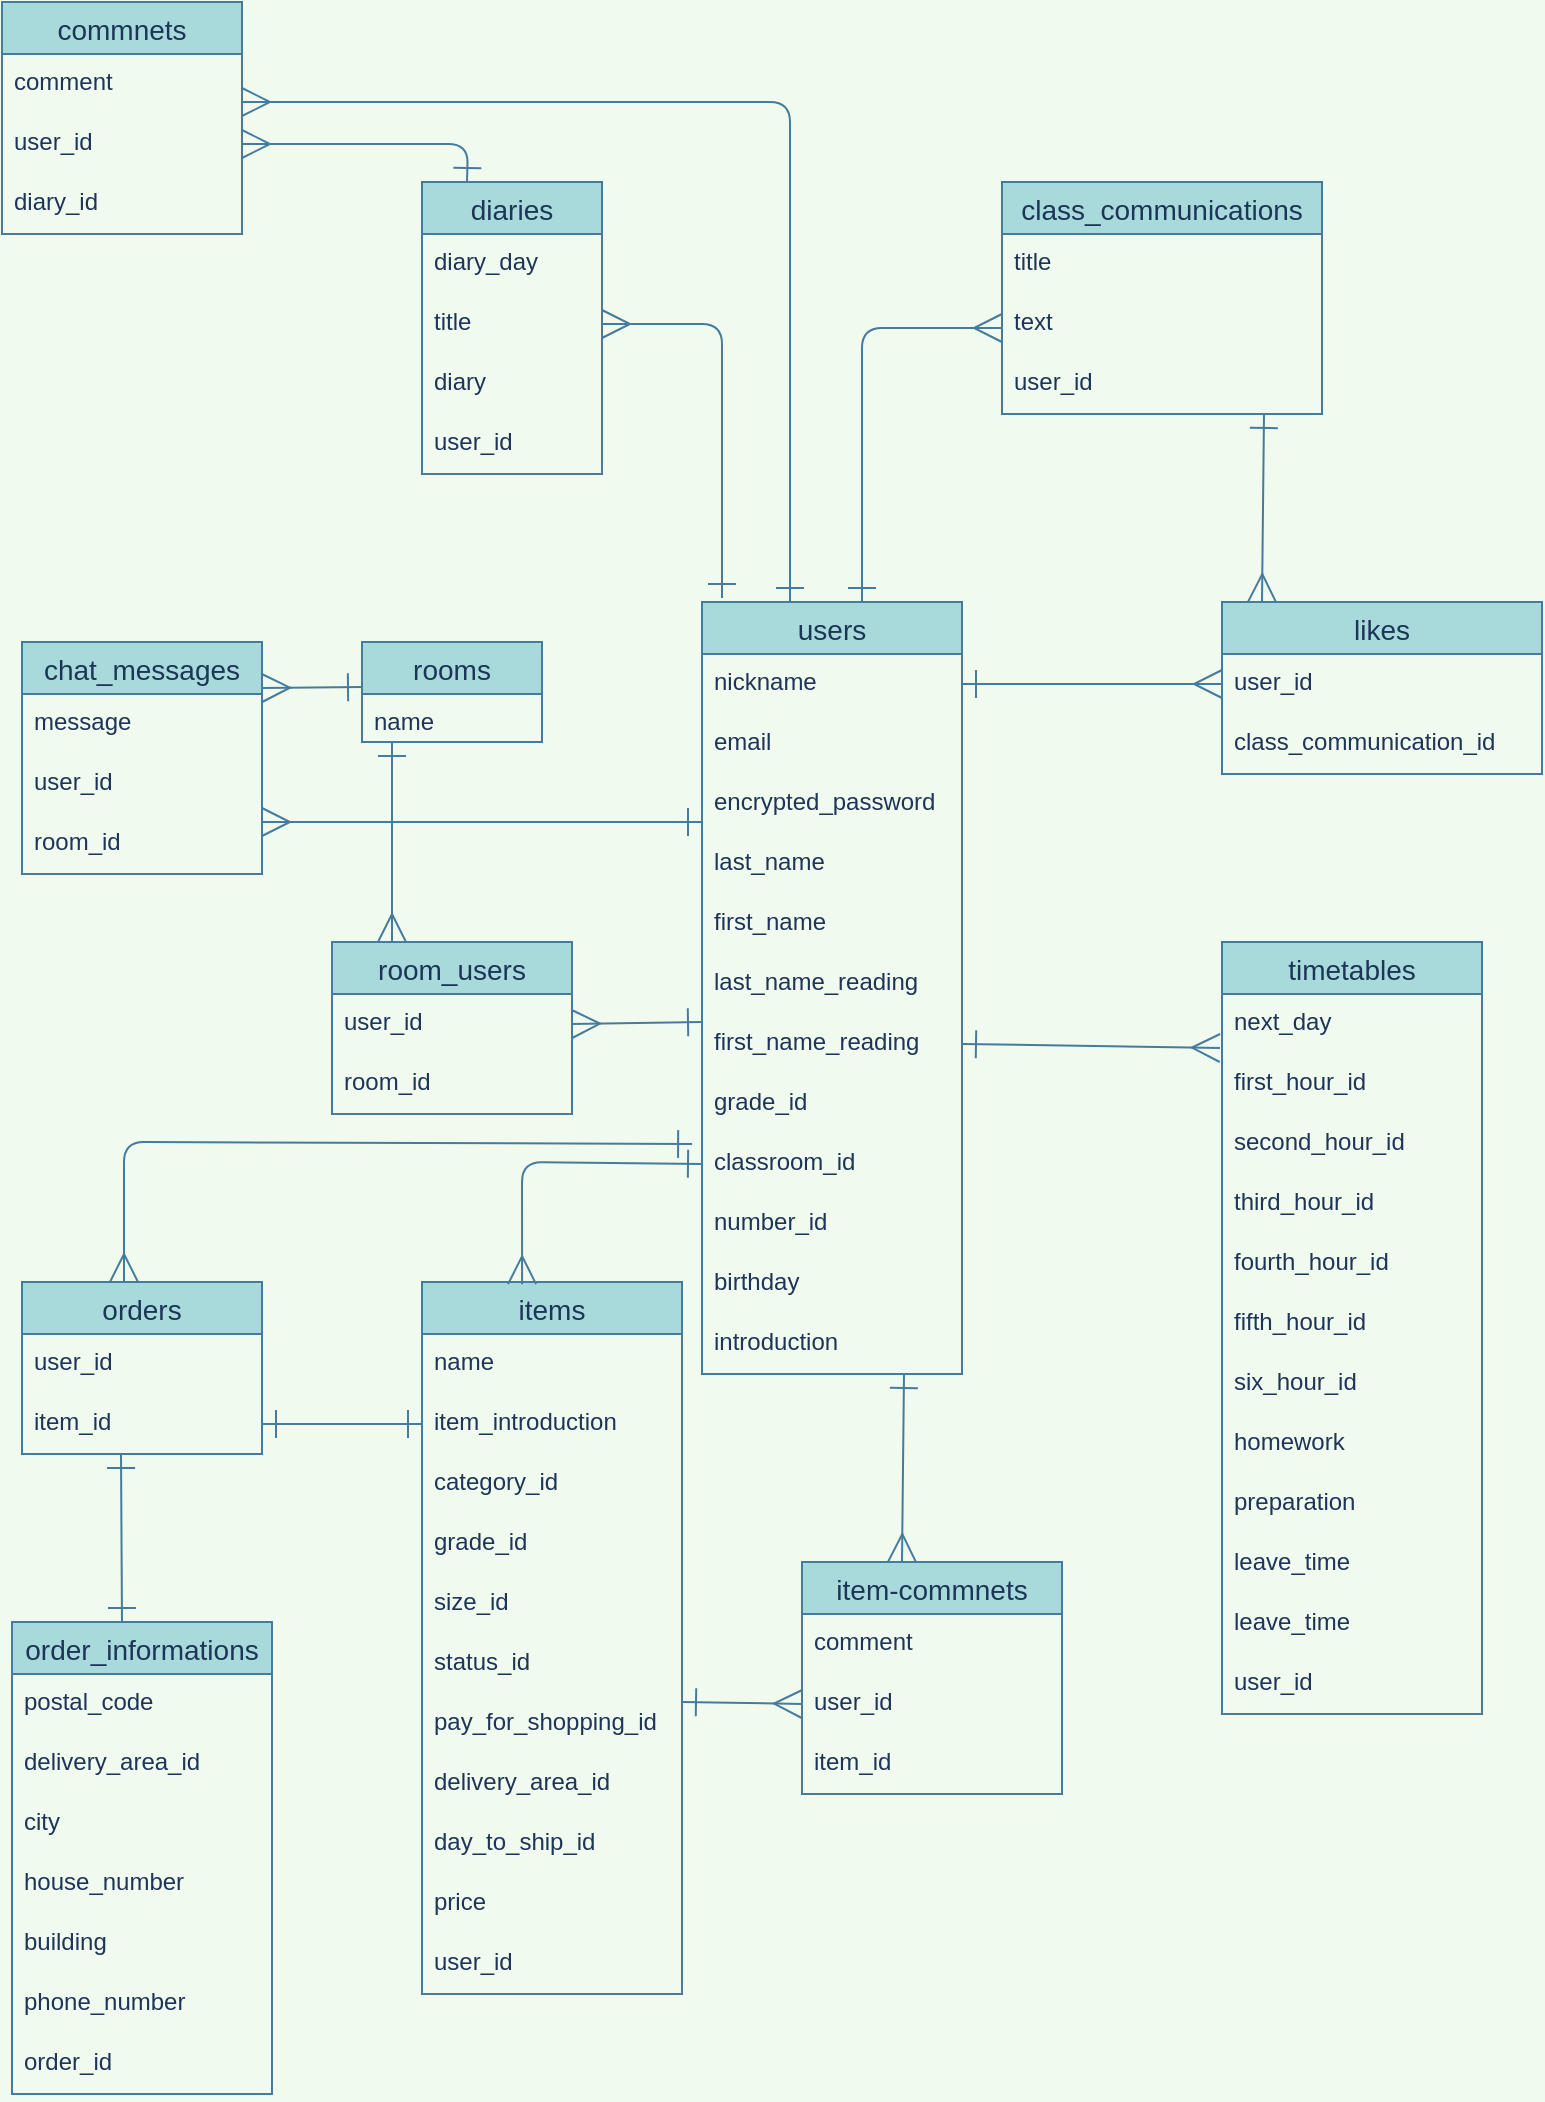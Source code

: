 <mxfile>
    <diagram id="zMT0wAwneieFTZ5EEB_D" name="ページ1">
        <mxGraphModel dx="594" dy="1507" grid="1" gridSize="10" guides="1" tooltips="1" connect="1" arrows="1" fold="1" page="1" pageScale="1" pageWidth="827" pageHeight="1169" background="#F1FAEE" math="0" shadow="0">
            <root>
                <mxCell id="0"/>
                <mxCell id="1" parent="0"/>
                <mxCell id="15" value="users" style="swimlane;fontStyle=0;childLayout=stackLayout;horizontal=1;startSize=26;horizontalStack=0;resizeParent=1;resizeParentMax=0;resizeLast=0;collapsible=1;marginBottom=0;align=center;fontSize=14;fillColor=#A8DADC;strokeColor=#457B9D;fontColor=#1D3557;" parent="1" vertex="1">
                    <mxGeometry x="370" y="290" width="130" height="386" as="geometry"/>
                </mxCell>
                <mxCell id="16" value="nickname" style="text;strokeColor=none;fillColor=none;spacingLeft=4;spacingRight=4;overflow=hidden;rotatable=0;points=[[0,0.5],[1,0.5]];portConstraint=eastwest;fontSize=12;fontColor=#1D3557;" parent="15" vertex="1">
                    <mxGeometry y="26" width="130" height="30" as="geometry"/>
                </mxCell>
                <mxCell id="25" value="email" style="text;strokeColor=none;fillColor=none;spacingLeft=4;spacingRight=4;overflow=hidden;rotatable=0;points=[[0,0.5],[1,0.5]];portConstraint=eastwest;fontSize=12;fontColor=#1D3557;" parent="15" vertex="1">
                    <mxGeometry y="56" width="130" height="30" as="geometry"/>
                </mxCell>
                <mxCell id="26" value="encrypted_password" style="text;strokeColor=none;fillColor=none;spacingLeft=4;spacingRight=4;overflow=hidden;rotatable=0;points=[[0,0.5],[1,0.5]];portConstraint=eastwest;fontSize=12;fontColor=#1D3557;" parent="15" vertex="1">
                    <mxGeometry y="86" width="130" height="30" as="geometry"/>
                </mxCell>
                <mxCell id="28" value="last_name" style="text;strokeColor=none;fillColor=none;spacingLeft=4;spacingRight=4;overflow=hidden;rotatable=0;points=[[0,0.5],[1,0.5]];portConstraint=eastwest;fontSize=12;fontColor=#1D3557;" parent="15" vertex="1">
                    <mxGeometry y="116" width="130" height="30" as="geometry"/>
                </mxCell>
                <mxCell id="29" value="first_name " style="text;strokeColor=none;fillColor=none;spacingLeft=4;spacingRight=4;overflow=hidden;rotatable=0;points=[[0,0.5],[1,0.5]];portConstraint=eastwest;fontSize=12;fontColor=#1D3557;" parent="15" vertex="1">
                    <mxGeometry y="146" width="130" height="30" as="geometry"/>
                </mxCell>
                <mxCell id="30" value="last_name_reading" style="text;strokeColor=none;fillColor=none;spacingLeft=4;spacingRight=4;overflow=hidden;rotatable=0;points=[[0,0.5],[1,0.5]];portConstraint=eastwest;fontSize=12;fontColor=#1D3557;" parent="15" vertex="1">
                    <mxGeometry y="176" width="130" height="30" as="geometry"/>
                </mxCell>
                <mxCell id="31" value="first_name_reading" style="text;strokeColor=none;fillColor=none;spacingLeft=4;spacingRight=4;overflow=hidden;rotatable=0;points=[[0,0.5],[1,0.5]];portConstraint=eastwest;fontSize=12;fontColor=#1D3557;" parent="15" vertex="1">
                    <mxGeometry y="206" width="130" height="30" as="geometry"/>
                </mxCell>
                <mxCell id="136" value="grade_id" style="text;strokeColor=none;fillColor=none;spacingLeft=4;spacingRight=4;overflow=hidden;rotatable=0;points=[[0,0.5],[1,0.5]];portConstraint=eastwest;fontSize=12;fontColor=#1D3557;" parent="15" vertex="1">
                    <mxGeometry y="236" width="130" height="30" as="geometry"/>
                </mxCell>
                <mxCell id="135" value="classroom_id" style="text;strokeColor=none;fillColor=none;spacingLeft=4;spacingRight=4;overflow=hidden;rotatable=0;points=[[0,0.5],[1,0.5]];portConstraint=eastwest;fontSize=12;fontColor=#1D3557;" parent="15" vertex="1">
                    <mxGeometry y="266" width="130" height="30" as="geometry"/>
                </mxCell>
                <mxCell id="137" value="number_id" style="text;strokeColor=none;fillColor=none;spacingLeft=4;spacingRight=4;overflow=hidden;rotatable=0;points=[[0,0.5],[1,0.5]];portConstraint=eastwest;fontSize=12;fontColor=#1D3557;" parent="15" vertex="1">
                    <mxGeometry y="296" width="130" height="30" as="geometry"/>
                </mxCell>
                <mxCell id="33" value="birthday" style="text;strokeColor=none;fillColor=none;spacingLeft=4;spacingRight=4;overflow=hidden;rotatable=0;points=[[0,0.5],[1,0.5]];portConstraint=eastwest;fontSize=12;fontColor=#1D3557;" parent="15" vertex="1">
                    <mxGeometry y="326" width="130" height="30" as="geometry"/>
                </mxCell>
                <mxCell id="34" value="introduction" style="text;strokeColor=none;fillColor=none;spacingLeft=4;spacingRight=4;overflow=hidden;rotatable=0;points=[[0,0.5],[1,0.5]];portConstraint=eastwest;fontSize=12;fontColor=#1D3557;" parent="15" vertex="1">
                    <mxGeometry y="356" width="130" height="30" as="geometry"/>
                </mxCell>
                <mxCell id="35" value="diaries" style="swimlane;fontStyle=0;childLayout=stackLayout;horizontal=1;startSize=26;horizontalStack=0;resizeParent=1;resizeParentMax=0;resizeLast=0;collapsible=1;marginBottom=0;align=center;fontSize=14;fillColor=#A8DADC;strokeColor=#457B9D;fontColor=#1D3557;" parent="1" vertex="1">
                    <mxGeometry x="230" y="80" width="90" height="146" as="geometry"/>
                </mxCell>
                <mxCell id="138" value="diary_day" style="text;strokeColor=none;fillColor=none;spacingLeft=4;spacingRight=4;overflow=hidden;rotatable=0;points=[[0,0.5],[1,0.5]];portConstraint=eastwest;fontSize=12;fontColor=#1D3557;" parent="35" vertex="1">
                    <mxGeometry y="26" width="90" height="30" as="geometry"/>
                </mxCell>
                <mxCell id="36" value="title&#10;" style="text;strokeColor=none;fillColor=none;spacingLeft=4;spacingRight=4;overflow=hidden;rotatable=0;points=[[0,0.5],[1,0.5]];portConstraint=eastwest;fontSize=12;fontColor=#1D3557;" parent="35" vertex="1">
                    <mxGeometry y="56" width="90" height="30" as="geometry"/>
                </mxCell>
                <mxCell id="37" value="diary" style="text;strokeColor=none;fillColor=none;spacingLeft=4;spacingRight=4;overflow=hidden;rotatable=0;points=[[0,0.5],[1,0.5]];portConstraint=eastwest;fontSize=12;fontColor=#1D3557;" parent="35" vertex="1">
                    <mxGeometry y="86" width="90" height="30" as="geometry"/>
                </mxCell>
                <mxCell id="38" value="user_id" style="text;strokeColor=none;fillColor=none;spacingLeft=4;spacingRight=4;overflow=hidden;rotatable=0;points=[[0,0.5],[1,0.5]];portConstraint=eastwest;fontSize=12;fontColor=#1D3557;" parent="35" vertex="1">
                    <mxGeometry y="116" width="90" height="30" as="geometry"/>
                </mxCell>
                <mxCell id="39" value="commnets" style="swimlane;fontStyle=0;childLayout=stackLayout;horizontal=1;startSize=26;horizontalStack=0;resizeParent=1;resizeParentMax=0;resizeLast=0;collapsible=1;marginBottom=0;align=center;fontSize=14;fillColor=#A8DADC;strokeColor=#457B9D;fontColor=#1D3557;" parent="1" vertex="1">
                    <mxGeometry x="20" y="-10" width="120" height="116" as="geometry"/>
                </mxCell>
                <mxCell id="40" value="comment&#10;" style="text;strokeColor=none;fillColor=none;spacingLeft=4;spacingRight=4;overflow=hidden;rotatable=0;points=[[0,0.5],[1,0.5]];portConstraint=eastwest;fontSize=12;fontColor=#1D3557;" parent="39" vertex="1">
                    <mxGeometry y="26" width="120" height="30" as="geometry"/>
                </mxCell>
                <mxCell id="41" value="user_id" style="text;strokeColor=none;fillColor=none;spacingLeft=4;spacingRight=4;overflow=hidden;rotatable=0;points=[[0,0.5],[1,0.5]];portConstraint=eastwest;fontSize=12;fontColor=#1D3557;" parent="39" vertex="1">
                    <mxGeometry y="56" width="120" height="30" as="geometry"/>
                </mxCell>
                <mxCell id="42" value="diary_id" style="text;strokeColor=none;fillColor=none;spacingLeft=4;spacingRight=4;overflow=hidden;rotatable=0;points=[[0,0.5],[1,0.5]];portConstraint=eastwest;fontSize=12;fontColor=#1D3557;" parent="39" vertex="1">
                    <mxGeometry y="86" width="120" height="30" as="geometry"/>
                </mxCell>
                <mxCell id="43" value="rooms" style="swimlane;fontStyle=0;childLayout=stackLayout;horizontal=1;startSize=26;horizontalStack=0;resizeParent=1;resizeParentMax=0;resizeLast=0;collapsible=1;marginBottom=0;align=center;fontSize=14;fillColor=#A8DADC;strokeColor=#457B9D;fontColor=#1D3557;" parent="1" vertex="1">
                    <mxGeometry x="200" y="310" width="90" height="50" as="geometry"/>
                </mxCell>
                <mxCell id="44" value="name" style="text;strokeColor=none;fillColor=none;spacingLeft=4;spacingRight=4;overflow=hidden;rotatable=0;points=[[0,0.5],[1,0.5]];portConstraint=eastwest;fontSize=12;fontColor=#1D3557;" parent="43" vertex="1">
                    <mxGeometry y="26" width="90" height="24" as="geometry"/>
                </mxCell>
                <mxCell id="49" value="chat_messages" style="swimlane;fontStyle=0;childLayout=stackLayout;horizontal=1;startSize=26;horizontalStack=0;resizeParent=1;resizeParentMax=0;resizeLast=0;collapsible=1;marginBottom=0;align=center;fontSize=14;fillColor=#A8DADC;strokeColor=#457B9D;fontColor=#1D3557;" parent="1" vertex="1">
                    <mxGeometry x="30" y="310" width="120" height="116" as="geometry"/>
                </mxCell>
                <mxCell id="50" value="message" style="text;strokeColor=none;fillColor=none;spacingLeft=4;spacingRight=4;overflow=hidden;rotatable=0;points=[[0,0.5],[1,0.5]];portConstraint=eastwest;fontSize=12;fontColor=#1D3557;" parent="49" vertex="1">
                    <mxGeometry y="26" width="120" height="30" as="geometry"/>
                </mxCell>
                <mxCell id="51" value="user_id" style="text;strokeColor=none;fillColor=none;spacingLeft=4;spacingRight=4;overflow=hidden;rotatable=0;points=[[0,0.5],[1,0.5]];portConstraint=eastwest;fontSize=12;fontColor=#1D3557;" parent="49" vertex="1">
                    <mxGeometry y="56" width="120" height="30" as="geometry"/>
                </mxCell>
                <mxCell id="52" value="room_id" style="text;strokeColor=none;fillColor=none;spacingLeft=4;spacingRight=4;overflow=hidden;rotatable=0;points=[[0,0.5],[1,0.5]];portConstraint=eastwest;fontSize=12;fontColor=#1D3557;" parent="49" vertex="1">
                    <mxGeometry y="86" width="120" height="30" as="geometry"/>
                </mxCell>
                <mxCell id="53" value="room_users" style="swimlane;fontStyle=0;childLayout=stackLayout;horizontal=1;startSize=26;horizontalStack=0;resizeParent=1;resizeParentMax=0;resizeLast=0;collapsible=1;marginBottom=0;align=center;fontSize=14;fillColor=#A8DADC;strokeColor=#457B9D;fontColor=#1D3557;" parent="1" vertex="1">
                    <mxGeometry x="185" y="460" width="120" height="86" as="geometry"/>
                </mxCell>
                <mxCell id="55" value="user_id" style="text;strokeColor=none;fillColor=none;spacingLeft=4;spacingRight=4;overflow=hidden;rotatable=0;points=[[0,0.5],[1,0.5]];portConstraint=eastwest;fontSize=12;fontColor=#1D3557;" parent="53" vertex="1">
                    <mxGeometry y="26" width="120" height="30" as="geometry"/>
                </mxCell>
                <mxCell id="56" value="room_id" style="text;strokeColor=none;fillColor=none;spacingLeft=4;spacingRight=4;overflow=hidden;rotatable=0;points=[[0,0.5],[1,0.5]];portConstraint=eastwest;fontSize=12;fontColor=#1D3557;" parent="53" vertex="1">
                    <mxGeometry y="56" width="120" height="30" as="geometry"/>
                </mxCell>
                <mxCell id="57" value="items" style="swimlane;fontStyle=0;childLayout=stackLayout;horizontal=1;startSize=26;horizontalStack=0;resizeParent=1;resizeParentMax=0;resizeLast=0;collapsible=1;marginBottom=0;align=center;fontSize=14;fillColor=#A8DADC;strokeColor=#457B9D;fontColor=#1D3557;" parent="1" vertex="1">
                    <mxGeometry x="230" y="630" width="130" height="356" as="geometry"/>
                </mxCell>
                <mxCell id="58" value="name " style="text;strokeColor=none;fillColor=none;spacingLeft=4;spacingRight=4;overflow=hidden;rotatable=0;points=[[0,0.5],[1,0.5]];portConstraint=eastwest;fontSize=12;fontColor=#1D3557;" parent="57" vertex="1">
                    <mxGeometry y="26" width="130" height="30" as="geometry"/>
                </mxCell>
                <mxCell id="59" value="item_introduction " style="text;strokeColor=none;fillColor=none;spacingLeft=4;spacingRight=4;overflow=hidden;rotatable=0;points=[[0,0.5],[1,0.5]];portConstraint=eastwest;fontSize=12;fontColor=#1D3557;" parent="57" vertex="1">
                    <mxGeometry y="56" width="130" height="30" as="geometry"/>
                </mxCell>
                <mxCell id="60" value="category_id &#10;" style="text;strokeColor=none;fillColor=none;spacingLeft=4;spacingRight=4;overflow=hidden;rotatable=0;points=[[0,0.5],[1,0.5]];portConstraint=eastwest;fontSize=12;fontColor=#1D3557;" parent="57" vertex="1">
                    <mxGeometry y="86" width="130" height="30" as="geometry"/>
                </mxCell>
                <mxCell id="61" value="grade_id" style="text;strokeColor=none;fillColor=none;spacingLeft=4;spacingRight=4;overflow=hidden;rotatable=0;points=[[0,0.5],[1,0.5]];portConstraint=eastwest;fontSize=12;fontColor=#1D3557;" parent="57" vertex="1">
                    <mxGeometry y="116" width="130" height="30" as="geometry"/>
                </mxCell>
                <mxCell id="62" value="size_id" style="text;strokeColor=none;fillColor=none;spacingLeft=4;spacingRight=4;overflow=hidden;rotatable=0;points=[[0,0.5],[1,0.5]];portConstraint=eastwest;fontSize=12;fontColor=#1D3557;" parent="57" vertex="1">
                    <mxGeometry y="146" width="130" height="30" as="geometry"/>
                </mxCell>
                <mxCell id="63" value="status_id" style="text;strokeColor=none;fillColor=none;spacingLeft=4;spacingRight=4;overflow=hidden;rotatable=0;points=[[0,0.5],[1,0.5]];portConstraint=eastwest;fontSize=12;fontColor=#1D3557;" parent="57" vertex="1">
                    <mxGeometry y="176" width="130" height="30" as="geometry"/>
                </mxCell>
                <mxCell id="64" value="pay_for_shopping_id" style="text;strokeColor=none;fillColor=none;spacingLeft=4;spacingRight=4;overflow=hidden;rotatable=0;points=[[0,0.5],[1,0.5]];portConstraint=eastwest;fontSize=12;fontColor=#1D3557;" parent="57" vertex="1">
                    <mxGeometry y="206" width="130" height="30" as="geometry"/>
                </mxCell>
                <mxCell id="70" value="delivery_area_id" style="text;strokeColor=none;fillColor=none;spacingLeft=4;spacingRight=4;overflow=hidden;rotatable=0;points=[[0,0.5],[1,0.5]];portConstraint=eastwest;fontSize=12;fontColor=#1D3557;" parent="57" vertex="1">
                    <mxGeometry y="236" width="130" height="30" as="geometry"/>
                </mxCell>
                <mxCell id="65" value="day_to_ship_id&#10;" style="text;strokeColor=none;fillColor=none;spacingLeft=4;spacingRight=4;overflow=hidden;rotatable=0;points=[[0,0.5],[1,0.5]];portConstraint=eastwest;fontSize=12;fontColor=#1D3557;" parent="57" vertex="1">
                    <mxGeometry y="266" width="130" height="30" as="geometry"/>
                </mxCell>
                <mxCell id="66" value="price &#10;" style="text;strokeColor=none;fillColor=none;spacingLeft=4;spacingRight=4;overflow=hidden;rotatable=0;points=[[0,0.5],[1,0.5]];portConstraint=eastwest;fontSize=12;fontColor=#1D3557;" parent="57" vertex="1">
                    <mxGeometry y="296" width="130" height="30" as="geometry"/>
                </mxCell>
                <mxCell id="67" value="user_id" style="text;strokeColor=none;fillColor=none;spacingLeft=4;spacingRight=4;overflow=hidden;rotatable=0;points=[[0,0.5],[1,0.5]];portConstraint=eastwest;fontSize=12;fontColor=#1D3557;" parent="57" vertex="1">
                    <mxGeometry y="326" width="130" height="30" as="geometry"/>
                </mxCell>
                <mxCell id="71" value="orders" style="swimlane;fontStyle=0;childLayout=stackLayout;horizontal=1;startSize=26;horizontalStack=0;resizeParent=1;resizeParentMax=0;resizeLast=0;collapsible=1;marginBottom=0;align=center;fontSize=14;fillColor=#A8DADC;strokeColor=#457B9D;fontColor=#1D3557;" parent="1" vertex="1">
                    <mxGeometry x="30" y="630" width="120" height="86" as="geometry"/>
                </mxCell>
                <mxCell id="72" value="user_id" style="text;strokeColor=none;fillColor=none;spacingLeft=4;spacingRight=4;overflow=hidden;rotatable=0;points=[[0,0.5],[1,0.5]];portConstraint=eastwest;fontSize=12;fontColor=#1D3557;" parent="71" vertex="1">
                    <mxGeometry y="26" width="120" height="30" as="geometry"/>
                </mxCell>
                <mxCell id="73" value="item_id" style="text;strokeColor=none;fillColor=none;spacingLeft=4;spacingRight=4;overflow=hidden;rotatable=0;points=[[0,0.5],[1,0.5]];portConstraint=eastwest;fontSize=12;fontColor=#1D3557;" parent="71" vertex="1">
                    <mxGeometry y="56" width="120" height="30" as="geometry"/>
                </mxCell>
                <mxCell id="74" value="order_informations" style="swimlane;fontStyle=0;childLayout=stackLayout;horizontal=1;startSize=26;horizontalStack=0;resizeParent=1;resizeParentMax=0;resizeLast=0;collapsible=1;marginBottom=0;align=center;fontSize=14;fillColor=#A8DADC;strokeColor=#457B9D;fontColor=#1D3557;" parent="1" vertex="1">
                    <mxGeometry x="25" y="800" width="130" height="236" as="geometry"/>
                </mxCell>
                <mxCell id="76" value="postal_code" style="text;strokeColor=none;fillColor=none;spacingLeft=4;spacingRight=4;overflow=hidden;rotatable=0;points=[[0,0.5],[1,0.5]];portConstraint=eastwest;fontSize=12;fontColor=#1D3557;" parent="74" vertex="1">
                    <mxGeometry y="26" width="130" height="30" as="geometry"/>
                </mxCell>
                <mxCell id="77" value="delivery_area_id" style="text;strokeColor=none;fillColor=none;spacingLeft=4;spacingRight=4;overflow=hidden;rotatable=0;points=[[0,0.5],[1,0.5]];portConstraint=eastwest;fontSize=12;fontColor=#1D3557;" parent="74" vertex="1">
                    <mxGeometry y="56" width="130" height="30" as="geometry"/>
                </mxCell>
                <mxCell id="78" value="city" style="text;strokeColor=none;fillColor=none;spacingLeft=4;spacingRight=4;overflow=hidden;rotatable=0;points=[[0,0.5],[1,0.5]];portConstraint=eastwest;fontSize=12;fontColor=#1D3557;" parent="74" vertex="1">
                    <mxGeometry y="86" width="130" height="30" as="geometry"/>
                </mxCell>
                <mxCell id="79" value="house_number" style="text;strokeColor=none;fillColor=none;spacingLeft=4;spacingRight=4;overflow=hidden;rotatable=0;points=[[0,0.5],[1,0.5]];portConstraint=eastwest;fontSize=12;fontColor=#1D3557;" parent="74" vertex="1">
                    <mxGeometry y="116" width="130" height="30" as="geometry"/>
                </mxCell>
                <mxCell id="80" value="building" style="text;strokeColor=none;fillColor=none;spacingLeft=4;spacingRight=4;overflow=hidden;rotatable=0;points=[[0,0.5],[1,0.5]];portConstraint=eastwest;fontSize=12;fontColor=#1D3557;" parent="74" vertex="1">
                    <mxGeometry y="146" width="130" height="30" as="geometry"/>
                </mxCell>
                <mxCell id="81" value="phone_number" style="text;strokeColor=none;fillColor=none;spacingLeft=4;spacingRight=4;overflow=hidden;rotatable=0;points=[[0,0.5],[1,0.5]];portConstraint=eastwest;fontSize=12;fontColor=#1D3557;" parent="74" vertex="1">
                    <mxGeometry y="176" width="130" height="30" as="geometry"/>
                </mxCell>
                <mxCell id="85" value="order_id" style="text;strokeColor=none;fillColor=none;spacingLeft=4;spacingRight=4;overflow=hidden;rotatable=0;points=[[0,0.5],[1,0.5]];portConstraint=eastwest;fontSize=12;fontColor=#1D3557;" parent="74" vertex="1">
                    <mxGeometry y="206" width="130" height="30" as="geometry"/>
                </mxCell>
                <mxCell id="86" value="class_communications" style="swimlane;fontStyle=0;childLayout=stackLayout;horizontal=1;startSize=26;horizontalStack=0;resizeParent=1;resizeParentMax=0;resizeLast=0;collapsible=1;marginBottom=0;align=center;fontSize=14;fillColor=#A8DADC;strokeColor=#457B9D;fontColor=#1D3557;" parent="1" vertex="1">
                    <mxGeometry x="520" y="80" width="160" height="116" as="geometry"/>
                </mxCell>
                <mxCell id="87" value="title" style="text;strokeColor=none;fillColor=none;spacingLeft=4;spacingRight=4;overflow=hidden;rotatable=0;points=[[0,0.5],[1,0.5]];portConstraint=eastwest;fontSize=12;fontColor=#1D3557;" parent="86" vertex="1">
                    <mxGeometry y="26" width="160" height="30" as="geometry"/>
                </mxCell>
                <mxCell id="88" value="text" style="text;strokeColor=none;fillColor=none;spacingLeft=4;spacingRight=4;overflow=hidden;rotatable=0;points=[[0,0.5],[1,0.5]];portConstraint=eastwest;fontSize=12;fontColor=#1D3557;" parent="86" vertex="1">
                    <mxGeometry y="56" width="160" height="30" as="geometry"/>
                </mxCell>
                <mxCell id="89" value="user_id" style="text;strokeColor=none;fillColor=none;spacingLeft=4;spacingRight=4;overflow=hidden;rotatable=0;points=[[0,0.5],[1,0.5]];portConstraint=eastwest;fontSize=12;fontColor=#1D3557;" parent="86" vertex="1">
                    <mxGeometry y="86" width="160" height="30" as="geometry"/>
                </mxCell>
                <mxCell id="90" value="likes" style="swimlane;fontStyle=0;childLayout=stackLayout;horizontal=1;startSize=26;horizontalStack=0;resizeParent=1;resizeParentMax=0;resizeLast=0;collapsible=1;marginBottom=0;align=center;fontSize=14;fillColor=#A8DADC;strokeColor=#457B9D;fontColor=#1D3557;" parent="1" vertex="1">
                    <mxGeometry x="630" y="290" width="160" height="86" as="geometry"/>
                </mxCell>
                <mxCell id="91" value="user_id" style="text;strokeColor=none;fillColor=none;spacingLeft=4;spacingRight=4;overflow=hidden;rotatable=0;points=[[0,0.5],[1,0.5]];portConstraint=eastwest;fontSize=12;fontColor=#1D3557;" parent="90" vertex="1">
                    <mxGeometry y="26" width="160" height="30" as="geometry"/>
                </mxCell>
                <mxCell id="92" value="class_communication_id" style="text;strokeColor=none;fillColor=none;spacingLeft=4;spacingRight=4;overflow=hidden;rotatable=0;points=[[0,0.5],[1,0.5]];portConstraint=eastwest;fontSize=12;fontColor=#1D3557;" parent="90" vertex="1">
                    <mxGeometry y="56" width="160" height="30" as="geometry"/>
                </mxCell>
                <mxCell id="104" value="timetables" style="swimlane;fontStyle=0;childLayout=stackLayout;horizontal=1;startSize=26;horizontalStack=0;resizeParent=1;resizeParentMax=0;resizeLast=0;collapsible=1;marginBottom=0;align=center;fontSize=14;fillColor=#A8DADC;strokeColor=#457B9D;fontColor=#1D3557;" parent="1" vertex="1">
                    <mxGeometry x="630" y="460" width="130" height="386" as="geometry"/>
                </mxCell>
                <mxCell id="116" value="next_day" style="text;strokeColor=none;fillColor=none;spacingLeft=4;spacingRight=4;overflow=hidden;rotatable=0;points=[[0,0.5],[1,0.5]];portConstraint=eastwest;fontSize=12;fontColor=#1D3557;" parent="104" vertex="1">
                    <mxGeometry y="26" width="130" height="30" as="geometry"/>
                </mxCell>
                <mxCell id="105" value="first_hour_id" style="text;strokeColor=none;fillColor=none;spacingLeft=4;spacingRight=4;overflow=hidden;rotatable=0;points=[[0,0.5],[1,0.5]];portConstraint=eastwest;fontSize=12;fontColor=#1D3557;" parent="104" vertex="1">
                    <mxGeometry y="56" width="130" height="30" as="geometry"/>
                </mxCell>
                <mxCell id="106" value="second_hour_id" style="text;strokeColor=none;fillColor=none;spacingLeft=4;spacingRight=4;overflow=hidden;rotatable=0;points=[[0,0.5],[1,0.5]];portConstraint=eastwest;fontSize=12;fontColor=#1D3557;" parent="104" vertex="1">
                    <mxGeometry y="86" width="130" height="30" as="geometry"/>
                </mxCell>
                <mxCell id="107" value="third_hour_id" style="text;strokeColor=none;fillColor=none;spacingLeft=4;spacingRight=4;overflow=hidden;rotatable=0;points=[[0,0.5],[1,0.5]];portConstraint=eastwest;fontSize=12;fontColor=#1D3557;" parent="104" vertex="1">
                    <mxGeometry y="116" width="130" height="30" as="geometry"/>
                </mxCell>
                <mxCell id="108" value="fourth_hour_id" style="text;strokeColor=none;fillColor=none;spacingLeft=4;spacingRight=4;overflow=hidden;rotatable=0;points=[[0,0.5],[1,0.5]];portConstraint=eastwest;fontSize=12;fontColor=#1D3557;" parent="104" vertex="1">
                    <mxGeometry y="146" width="130" height="30" as="geometry"/>
                </mxCell>
                <mxCell id="109" value="fifth_hour_id" style="text;strokeColor=none;fillColor=none;spacingLeft=4;spacingRight=4;overflow=hidden;rotatable=0;points=[[0,0.5],[1,0.5]];portConstraint=eastwest;fontSize=12;fontColor=#1D3557;" parent="104" vertex="1">
                    <mxGeometry y="176" width="130" height="30" as="geometry"/>
                </mxCell>
                <mxCell id="110" value="six_hour_id" style="text;strokeColor=none;fillColor=none;spacingLeft=4;spacingRight=4;overflow=hidden;rotatable=0;points=[[0,0.5],[1,0.5]];portConstraint=eastwest;fontSize=12;fontColor=#1D3557;" parent="104" vertex="1">
                    <mxGeometry y="206" width="130" height="30" as="geometry"/>
                </mxCell>
                <mxCell id="111" value="homework" style="text;strokeColor=none;fillColor=none;spacingLeft=4;spacingRight=4;overflow=hidden;rotatable=0;points=[[0,0.5],[1,0.5]];portConstraint=eastwest;fontSize=12;fontColor=#1D3557;" parent="104" vertex="1">
                    <mxGeometry y="236" width="130" height="30" as="geometry"/>
                </mxCell>
                <mxCell id="112" value="preparation" style="text;strokeColor=none;fillColor=none;spacingLeft=4;spacingRight=4;overflow=hidden;rotatable=0;points=[[0,0.5],[1,0.5]];portConstraint=eastwest;fontSize=12;fontColor=#1D3557;" parent="104" vertex="1">
                    <mxGeometry y="266" width="130" height="30" as="geometry"/>
                </mxCell>
                <mxCell id="113" value="leave_time" style="text;strokeColor=none;fillColor=none;spacingLeft=4;spacingRight=4;overflow=hidden;rotatable=0;points=[[0,0.5],[1,0.5]];portConstraint=eastwest;fontSize=12;fontColor=#1D3557;" parent="104" vertex="1">
                    <mxGeometry y="296" width="130" height="30" as="geometry"/>
                </mxCell>
                <mxCell id="141" value="leave_time" style="text;strokeColor=none;fillColor=none;spacingLeft=4;spacingRight=4;overflow=hidden;rotatable=0;points=[[0,0.5],[1,0.5]];portConstraint=eastwest;fontSize=12;fontColor=#1D3557;" parent="104" vertex="1">
                    <mxGeometry y="326" width="130" height="30" as="geometry"/>
                </mxCell>
                <mxCell id="115" value="user_id" style="text;strokeColor=none;fillColor=none;spacingLeft=4;spacingRight=4;overflow=hidden;rotatable=0;points=[[0,0.5],[1,0.5]];portConstraint=eastwest;fontSize=12;fontColor=#1D3557;" parent="104" vertex="1">
                    <mxGeometry y="356" width="130" height="30" as="geometry"/>
                </mxCell>
                <mxCell id="118" style="edgeStyle=none;rounded=1;sketch=0;orthogonalLoop=1;jettySize=auto;html=1;entryX=1;entryY=0.5;entryDx=0;entryDy=0;fontColor=#1D3557;strokeColor=#457B9D;fillColor=#A8DADC;endArrow=ERmany;endFill=0;endSize=12;startSize=12;startArrow=ERone;startFill=0;" parent="1" target="36" edge="1">
                    <mxGeometry relative="1" as="geometry">
                        <mxPoint x="380" y="288" as="sourcePoint"/>
                        <Array as="points">
                            <mxPoint x="380" y="220"/>
                            <mxPoint x="380" y="151"/>
                            <mxPoint x="340" y="151"/>
                        </Array>
                    </mxGeometry>
                </mxCell>
                <mxCell id="119" style="edgeStyle=none;rounded=1;sketch=0;orthogonalLoop=1;jettySize=auto;html=1;exitX=0.25;exitY=0;exitDx=0;exitDy=0;entryX=1;entryY=0.5;entryDx=0;entryDy=0;fontColor=#1D3557;startArrow=ERone;startFill=0;endArrow=ERmany;endFill=0;startSize=12;endSize=12;strokeColor=#457B9D;fillColor=#A8DADC;" parent="1" source="35" target="41" edge="1">
                    <mxGeometry relative="1" as="geometry">
                        <Array as="points">
                            <mxPoint x="253" y="61"/>
                        </Array>
                    </mxGeometry>
                </mxCell>
                <mxCell id="120" style="edgeStyle=none;rounded=1;sketch=0;orthogonalLoop=1;jettySize=auto;html=1;fontColor=#1D3557;strokeColor=#457B9D;fillColor=#A8DADC;endArrow=ERmany;endFill=0;endSize=12;startSize=12;startArrow=ERone;startFill=0;" parent="1" edge="1">
                    <mxGeometry relative="1" as="geometry">
                        <mxPoint x="414" y="290" as="sourcePoint"/>
                        <mxPoint x="140" y="40" as="targetPoint"/>
                        <Array as="points">
                            <mxPoint x="414" y="222"/>
                            <mxPoint x="414" y="40"/>
                            <mxPoint x="210" y="40"/>
                            <mxPoint x="190" y="40"/>
                        </Array>
                    </mxGeometry>
                </mxCell>
                <mxCell id="121" style="edgeStyle=none;rounded=1;sketch=0;orthogonalLoop=1;jettySize=auto;html=1;fontColor=#1D3557;startArrow=ERone;startFill=0;endArrow=ERmany;endFill=0;startSize=12;endSize=12;strokeColor=#457B9D;fillColor=#A8DADC;" parent="1" edge="1">
                    <mxGeometry relative="1" as="geometry">
                        <mxPoint x="370" y="500" as="sourcePoint"/>
                        <mxPoint x="305" y="501" as="targetPoint"/>
                    </mxGeometry>
                </mxCell>
                <mxCell id="122" style="edgeStyle=none;rounded=1;sketch=0;orthogonalLoop=1;jettySize=auto;html=1;fontColor=#1D3557;strokeColor=#457B9D;fillColor=#A8DADC;endArrow=ERmany;endFill=0;endSize=12;startSize=12;startArrow=ERone;startFill=0;entryX=0.25;entryY=0;entryDx=0;entryDy=0;" parent="1" target="53" edge="1">
                    <mxGeometry relative="1" as="geometry">
                        <mxPoint x="215" y="360" as="sourcePoint"/>
                        <mxPoint x="215" y="460" as="targetPoint"/>
                        <Array as="points"/>
                    </mxGeometry>
                </mxCell>
                <mxCell id="123" style="edgeStyle=none;rounded=1;sketch=0;orthogonalLoop=1;jettySize=auto;html=1;exitX=0;exitY=0.5;exitDx=0;exitDy=0;fontColor=#1D3557;startArrow=ERone;startFill=0;endArrow=ERmany;endFill=0;startSize=12;endSize=12;strokeColor=#457B9D;fillColor=#A8DADC;" parent="1" edge="1">
                    <mxGeometry relative="1" as="geometry">
                        <mxPoint x="370" y="400" as="sourcePoint"/>
                        <mxPoint x="150" y="400" as="targetPoint"/>
                    </mxGeometry>
                </mxCell>
                <mxCell id="124" style="edgeStyle=none;rounded=1;sketch=0;orthogonalLoop=1;jettySize=auto;html=1;exitX=0;exitY=0.5;exitDx=0;exitDy=0;fontColor=#1D3557;startArrow=ERone;startFill=0;endArrow=ERmany;endFill=0;startSize=12;endSize=12;strokeColor=#457B9D;fillColor=#A8DADC;" parent="1" edge="1">
                    <mxGeometry relative="1" as="geometry">
                        <mxPoint x="200" y="332.5" as="sourcePoint"/>
                        <mxPoint x="150" y="333" as="targetPoint"/>
                    </mxGeometry>
                </mxCell>
                <mxCell id="125" style="edgeStyle=none;rounded=1;sketch=0;orthogonalLoop=1;jettySize=auto;html=1;exitX=0;exitY=0.5;exitDx=0;exitDy=0;entryX=0.385;entryY=0.003;entryDx=0;entryDy=0;entryPerimeter=0;fontColor=#1D3557;startArrow=ERone;startFill=0;endArrow=ERmany;endFill=0;startSize=12;endSize=12;strokeColor=#457B9D;fillColor=#A8DADC;" parent="1" source="135" target="57" edge="1">
                    <mxGeometry relative="1" as="geometry">
                        <Array as="points">
                            <mxPoint x="280" y="570"/>
                        </Array>
                    </mxGeometry>
                </mxCell>
                <mxCell id="126" style="edgeStyle=none;rounded=1;sketch=0;orthogonalLoop=1;jettySize=auto;html=1;exitX=-0.038;exitY=0.167;exitDx=0;exitDy=0;entryX=0.425;entryY=0;entryDx=0;entryDy=0;entryPerimeter=0;fontColor=#1D3557;startArrow=ERone;startFill=0;endArrow=ERmany;endFill=0;startSize=12;endSize=12;strokeColor=#457B9D;fillColor=#A8DADC;exitPerimeter=0;" parent="1" source="135" target="71" edge="1">
                    <mxGeometry relative="1" as="geometry">
                        <mxPoint x="370" y="555.5" as="sourcePoint"/>
                        <mxPoint x="280.95" y="614.5" as="targetPoint"/>
                        <Array as="points">
                            <mxPoint x="81" y="560"/>
                        </Array>
                    </mxGeometry>
                </mxCell>
                <mxCell id="127" style="edgeStyle=none;rounded=1;sketch=0;orthogonalLoop=1;jettySize=auto;html=1;entryX=1;entryY=0.5;entryDx=0;entryDy=0;fontColor=#1D3557;startArrow=ERone;startFill=0;endArrow=ERone;endFill=0;startSize=12;endSize=12;strokeColor=#457B9D;fillColor=#A8DADC;" parent="1" target="73" edge="1">
                    <mxGeometry relative="1" as="geometry">
                        <mxPoint x="230" y="701" as="sourcePoint"/>
                    </mxGeometry>
                </mxCell>
                <mxCell id="128" style="edgeStyle=none;rounded=1;sketch=0;orthogonalLoop=1;jettySize=auto;html=1;fontColor=#1D3557;strokeColor=#457B9D;fillColor=#A8DADC;endArrow=ERone;endFill=0;endSize=12;startSize=12;startArrow=ERone;startFill=0;" parent="1" edge="1">
                    <mxGeometry relative="1" as="geometry">
                        <mxPoint x="79.5" y="716" as="sourcePoint"/>
                        <mxPoint x="80" y="800" as="targetPoint"/>
                        <Array as="points"/>
                    </mxGeometry>
                </mxCell>
                <mxCell id="129" style="edgeStyle=none;rounded=1;sketch=0;orthogonalLoop=1;jettySize=auto;html=1;fontColor=#1D3557;strokeColor=#457B9D;fillColor=#A8DADC;endArrow=ERmany;endFill=0;endSize=12;startSize=12;startArrow=ERone;startFill=0;" parent="1" edge="1">
                    <mxGeometry relative="1" as="geometry">
                        <mxPoint x="450" y="290" as="sourcePoint"/>
                        <mxPoint x="520" y="153" as="targetPoint"/>
                        <Array as="points">
                            <mxPoint x="450" y="222"/>
                            <mxPoint x="450" y="153"/>
                            <mxPoint x="510" y="153"/>
                        </Array>
                    </mxGeometry>
                </mxCell>
                <mxCell id="132" style="edgeStyle=none;rounded=1;sketch=0;orthogonalLoop=1;jettySize=auto;html=1;exitX=1;exitY=0.5;exitDx=0;exitDy=0;entryX=0;entryY=0.5;entryDx=0;entryDy=0;fontColor=#1D3557;startArrow=ERone;startFill=0;endArrow=ERmany;endFill=0;startSize=12;endSize=12;strokeColor=#457B9D;fillColor=#A8DADC;" parent="1" source="16" target="91" edge="1">
                    <mxGeometry relative="1" as="geometry"/>
                </mxCell>
                <mxCell id="133" style="edgeStyle=none;rounded=1;sketch=0;orthogonalLoop=1;jettySize=auto;html=1;fontColor=#1D3557;strokeColor=#457B9D;fillColor=#A8DADC;endArrow=ERmany;endFill=0;endSize=12;startSize=12;startArrow=ERone;startFill=0;" parent="1" edge="1">
                    <mxGeometry relative="1" as="geometry">
                        <mxPoint x="651" y="196" as="sourcePoint"/>
                        <mxPoint x="650" y="290" as="targetPoint"/>
                        <Array as="points"/>
                    </mxGeometry>
                </mxCell>
                <mxCell id="134" style="edgeStyle=none;rounded=1;sketch=0;orthogonalLoop=1;jettySize=auto;html=1;fontColor=#1D3557;strokeColor=#457B9D;fillColor=#A8DADC;endArrow=ERmany;endFill=0;endSize=12;startSize=12;startArrow=ERone;startFill=0;entryX=-0.008;entryY=0.9;entryDx=0;entryDy=0;entryPerimeter=0;exitX=1;exitY=0.5;exitDx=0;exitDy=0;" parent="1" source="31" target="116" edge="1">
                    <mxGeometry relative="1" as="geometry">
                        <mxPoint x="460" y="680" as="sourcePoint"/>
                        <mxPoint x="510" y="770" as="targetPoint"/>
                        <Array as="points"/>
                    </mxGeometry>
                </mxCell>
                <mxCell id="151" value="item-commnets" style="swimlane;fontStyle=0;childLayout=stackLayout;horizontal=1;startSize=26;horizontalStack=0;resizeParent=1;resizeParentMax=0;resizeLast=0;collapsible=1;marginBottom=0;align=center;fontSize=14;fillColor=#A8DADC;strokeColor=#457B9D;fontColor=#1D3557;" parent="1" vertex="1">
                    <mxGeometry x="420" y="770" width="130" height="116" as="geometry"/>
                </mxCell>
                <mxCell id="152" value="comment&#10;" style="text;strokeColor=none;fillColor=none;spacingLeft=4;spacingRight=4;overflow=hidden;rotatable=0;points=[[0,0.5],[1,0.5]];portConstraint=eastwest;fontSize=12;fontColor=#1D3557;" parent="151" vertex="1">
                    <mxGeometry y="26" width="130" height="30" as="geometry"/>
                </mxCell>
                <mxCell id="156" style="edgeStyle=none;rounded=1;sketch=0;orthogonalLoop=1;jettySize=auto;html=1;fontColor=#1D3557;strokeColor=#457B9D;fillColor=#A8DADC;endArrow=ERmany;endFill=0;endSize=12;startSize=12;startArrow=ERone;startFill=0;entryX=0;entryY=0.5;entryDx=0;entryDy=0;exitX=1;exitY=0.5;exitDx=0;exitDy=0;" parent="151" target="153" edge="1">
                    <mxGeometry relative="1" as="geometry">
                        <mxPoint x="-60.0" y="70" as="sourcePoint"/>
                        <mxPoint x="68.96" y="72" as="targetPoint"/>
                        <Array as="points"/>
                    </mxGeometry>
                </mxCell>
                <mxCell id="153" value="user_id" style="text;strokeColor=none;fillColor=none;spacingLeft=4;spacingRight=4;overflow=hidden;rotatable=0;points=[[0,0.5],[1,0.5]];portConstraint=eastwest;fontSize=12;fontColor=#1D3557;" parent="151" vertex="1">
                    <mxGeometry y="56" width="130" height="30" as="geometry"/>
                </mxCell>
                <mxCell id="154" value="item_id" style="text;strokeColor=none;fillColor=none;spacingLeft=4;spacingRight=4;overflow=hidden;rotatable=0;points=[[0,0.5],[1,0.5]];portConstraint=eastwest;fontSize=12;fontColor=#1D3557;" parent="151" vertex="1">
                    <mxGeometry y="86" width="130" height="30" as="geometry"/>
                </mxCell>
                <mxCell id="155" style="edgeStyle=none;rounded=1;sketch=0;orthogonalLoop=1;jettySize=auto;html=1;fontColor=#1D3557;strokeColor=#457B9D;fillColor=#A8DADC;endArrow=ERmany;endFill=0;endSize=12;startSize=12;startArrow=ERone;startFill=0;" parent="1" edge="1">
                    <mxGeometry relative="1" as="geometry">
                        <mxPoint x="471" y="676" as="sourcePoint"/>
                        <mxPoint x="470.0" y="770" as="targetPoint"/>
                        <Array as="points"/>
                    </mxGeometry>
                </mxCell>
            </root>
        </mxGraphModel>
    </diagram>
</mxfile>